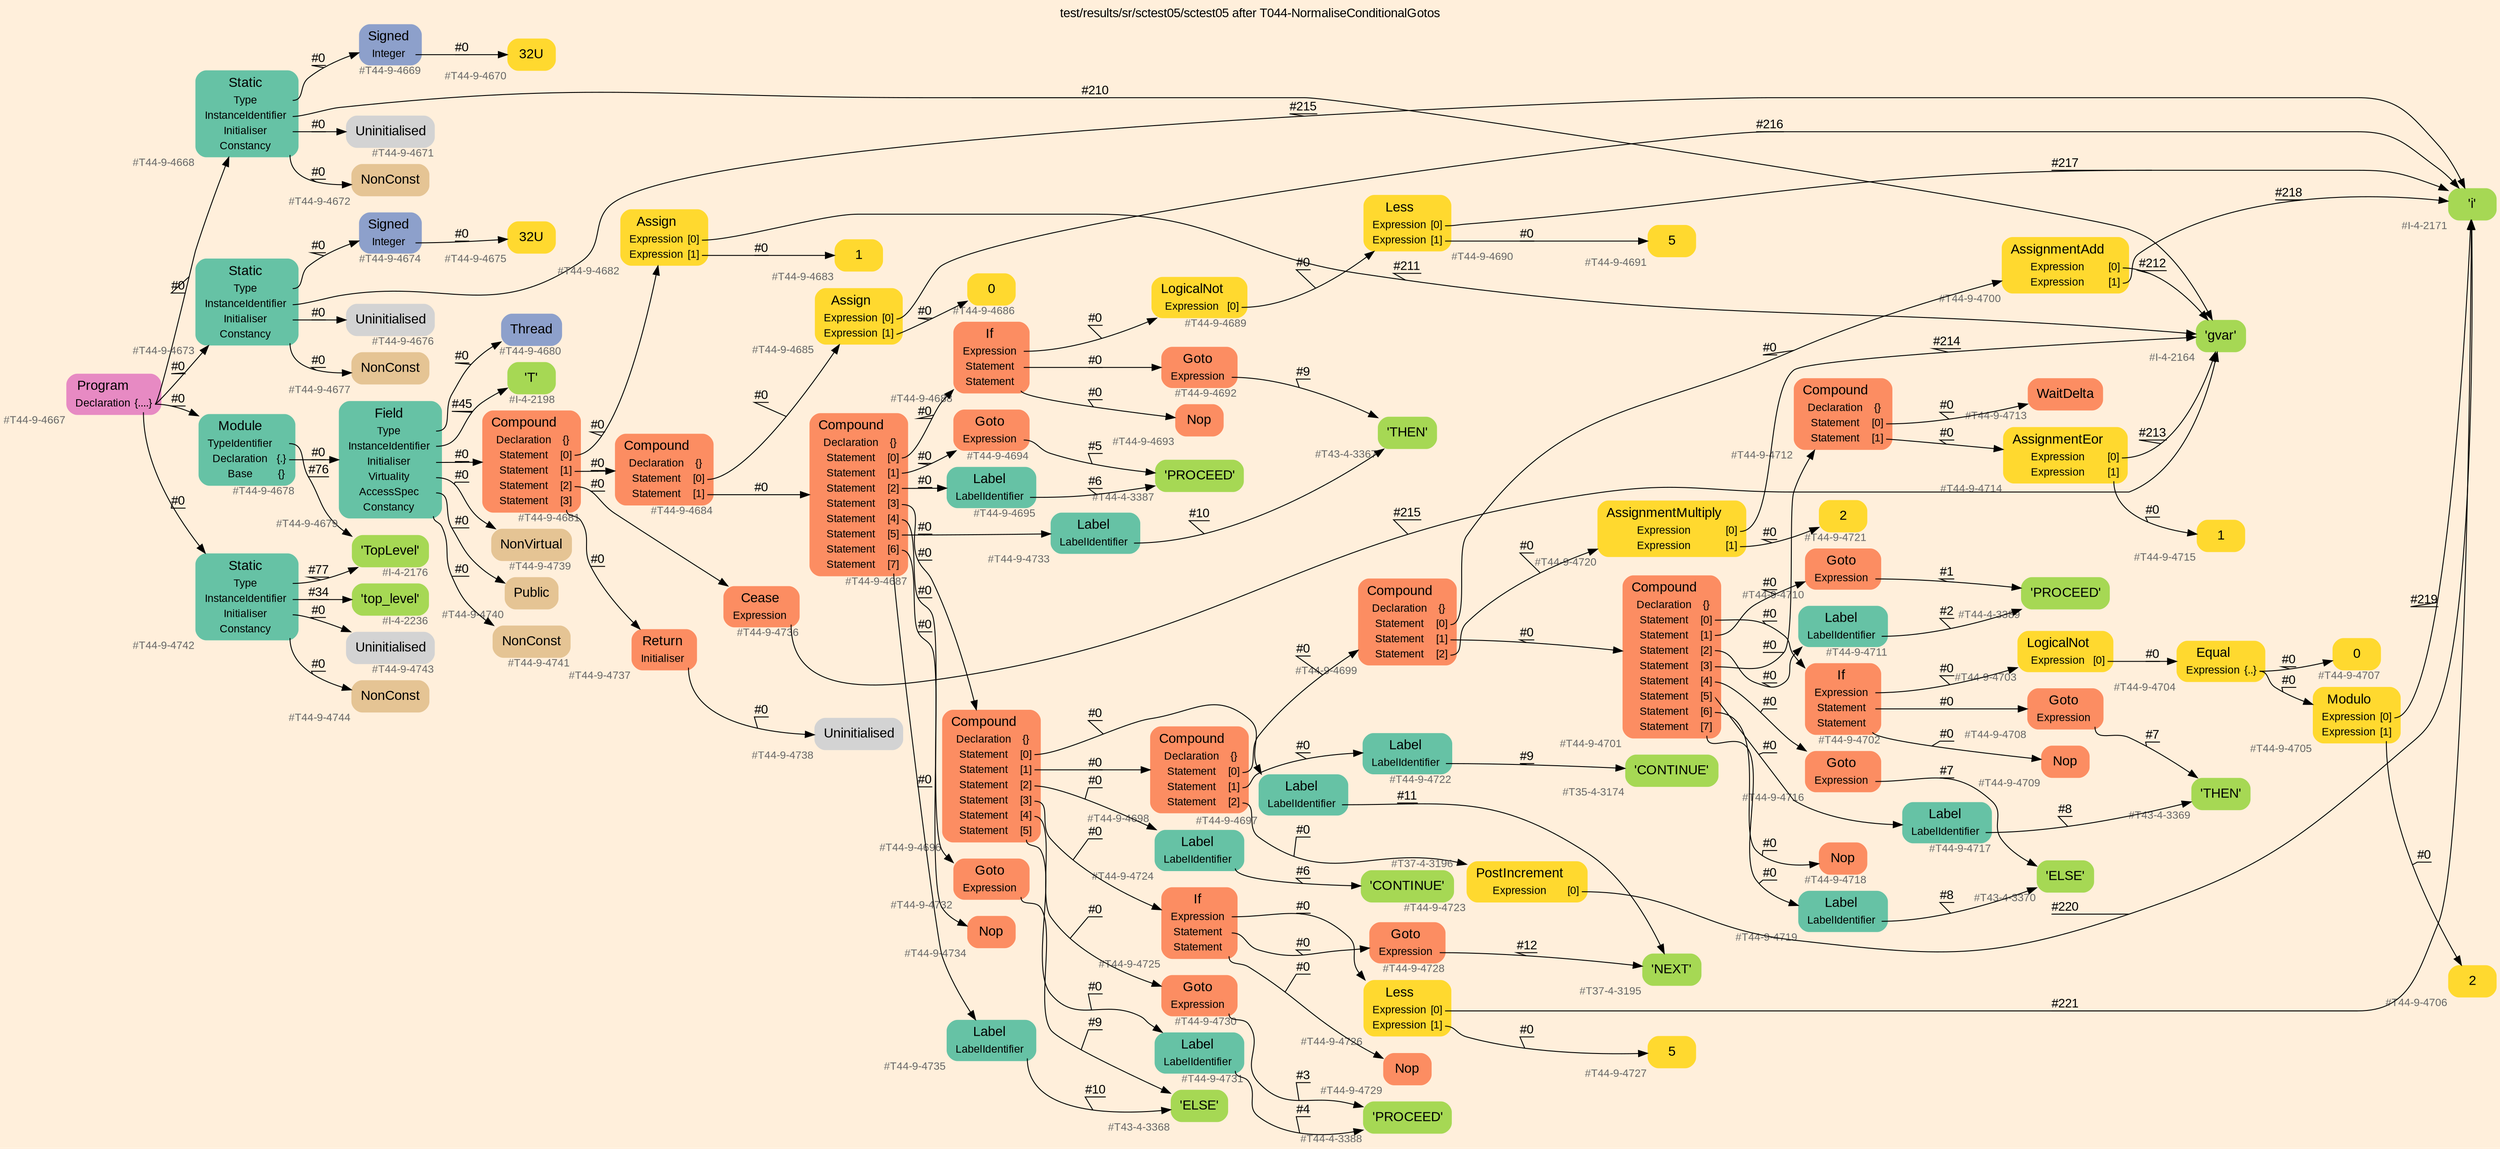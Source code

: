 digraph "test/results/sr/sctest05/sctest05 after T044-NormaliseConditionalGotos" {
label = "test/results/sr/sctest05/sctest05 after T044-NormaliseConditionalGotos"
labelloc = t
graph [
    rankdir = "LR"
    ranksep = 0.3
    bgcolor = antiquewhite1
    color = black
    fontcolor = black
    fontname = "Arial"
];
node [
    fontname = "Arial"
];
edge [
    fontname = "Arial"
];

// -------------------- node figure --------------------
// -------- block #T44-9-4667 ----------
"#T44-9-4667" [
    fillcolor = "/set28/4"
    xlabel = "#T44-9-4667"
    fontsize = "12"
    fontcolor = grey40
    shape = "plaintext"
    label = <<TABLE BORDER="0" CELLBORDER="0" CELLSPACING="0">
     <TR><TD><FONT COLOR="black" POINT-SIZE="15">Program</FONT></TD></TR>
     <TR><TD><FONT COLOR="black" POINT-SIZE="12">Declaration</FONT></TD><TD PORT="port0"><FONT COLOR="black" POINT-SIZE="12">{....}</FONT></TD></TR>
    </TABLE>>
    style = "rounded,filled"
];

// -------- block #T44-9-4668 ----------
"#T44-9-4668" [
    fillcolor = "/set28/1"
    xlabel = "#T44-9-4668"
    fontsize = "12"
    fontcolor = grey40
    shape = "plaintext"
    label = <<TABLE BORDER="0" CELLBORDER="0" CELLSPACING="0">
     <TR><TD><FONT COLOR="black" POINT-SIZE="15">Static</FONT></TD></TR>
     <TR><TD><FONT COLOR="black" POINT-SIZE="12">Type</FONT></TD><TD PORT="port0"></TD></TR>
     <TR><TD><FONT COLOR="black" POINT-SIZE="12">InstanceIdentifier</FONT></TD><TD PORT="port1"></TD></TR>
     <TR><TD><FONT COLOR="black" POINT-SIZE="12">Initialiser</FONT></TD><TD PORT="port2"></TD></TR>
     <TR><TD><FONT COLOR="black" POINT-SIZE="12">Constancy</FONT></TD><TD PORT="port3"></TD></TR>
    </TABLE>>
    style = "rounded,filled"
];

// -------- block #T44-9-4669 ----------
"#T44-9-4669" [
    fillcolor = "/set28/3"
    xlabel = "#T44-9-4669"
    fontsize = "12"
    fontcolor = grey40
    shape = "plaintext"
    label = <<TABLE BORDER="0" CELLBORDER="0" CELLSPACING="0">
     <TR><TD><FONT COLOR="black" POINT-SIZE="15">Signed</FONT></TD></TR>
     <TR><TD><FONT COLOR="black" POINT-SIZE="12">Integer</FONT></TD><TD PORT="port0"></TD></TR>
    </TABLE>>
    style = "rounded,filled"
];

// -------- block #T44-9-4670 ----------
"#T44-9-4670" [
    fillcolor = "/set28/6"
    xlabel = "#T44-9-4670"
    fontsize = "12"
    fontcolor = grey40
    shape = "plaintext"
    label = <<TABLE BORDER="0" CELLBORDER="0" CELLSPACING="0">
     <TR><TD><FONT COLOR="black" POINT-SIZE="15">32U</FONT></TD></TR>
    </TABLE>>
    style = "rounded,filled"
];

// -------- block #I-4-2164 ----------
"#I-4-2164" [
    fillcolor = "/set28/5"
    xlabel = "#I-4-2164"
    fontsize = "12"
    fontcolor = grey40
    shape = "plaintext"
    label = <<TABLE BORDER="0" CELLBORDER="0" CELLSPACING="0">
     <TR><TD><FONT COLOR="black" POINT-SIZE="15">'gvar'</FONT></TD></TR>
    </TABLE>>
    style = "rounded,filled"
];

// -------- block #T44-9-4671 ----------
"#T44-9-4671" [
    xlabel = "#T44-9-4671"
    fontsize = "12"
    fontcolor = grey40
    shape = "plaintext"
    label = <<TABLE BORDER="0" CELLBORDER="0" CELLSPACING="0">
     <TR><TD><FONT COLOR="black" POINT-SIZE="15">Uninitialised</FONT></TD></TR>
    </TABLE>>
    style = "rounded,filled"
];

// -------- block #T44-9-4672 ----------
"#T44-9-4672" [
    fillcolor = "/set28/7"
    xlabel = "#T44-9-4672"
    fontsize = "12"
    fontcolor = grey40
    shape = "plaintext"
    label = <<TABLE BORDER="0" CELLBORDER="0" CELLSPACING="0">
     <TR><TD><FONT COLOR="black" POINT-SIZE="15">NonConst</FONT></TD></TR>
    </TABLE>>
    style = "rounded,filled"
];

// -------- block #T44-9-4673 ----------
"#T44-9-4673" [
    fillcolor = "/set28/1"
    xlabel = "#T44-9-4673"
    fontsize = "12"
    fontcolor = grey40
    shape = "plaintext"
    label = <<TABLE BORDER="0" CELLBORDER="0" CELLSPACING="0">
     <TR><TD><FONT COLOR="black" POINT-SIZE="15">Static</FONT></TD></TR>
     <TR><TD><FONT COLOR="black" POINT-SIZE="12">Type</FONT></TD><TD PORT="port0"></TD></TR>
     <TR><TD><FONT COLOR="black" POINT-SIZE="12">InstanceIdentifier</FONT></TD><TD PORT="port1"></TD></TR>
     <TR><TD><FONT COLOR="black" POINT-SIZE="12">Initialiser</FONT></TD><TD PORT="port2"></TD></TR>
     <TR><TD><FONT COLOR="black" POINT-SIZE="12">Constancy</FONT></TD><TD PORT="port3"></TD></TR>
    </TABLE>>
    style = "rounded,filled"
];

// -------- block #T44-9-4674 ----------
"#T44-9-4674" [
    fillcolor = "/set28/3"
    xlabel = "#T44-9-4674"
    fontsize = "12"
    fontcolor = grey40
    shape = "plaintext"
    label = <<TABLE BORDER="0" CELLBORDER="0" CELLSPACING="0">
     <TR><TD><FONT COLOR="black" POINT-SIZE="15">Signed</FONT></TD></TR>
     <TR><TD><FONT COLOR="black" POINT-SIZE="12">Integer</FONT></TD><TD PORT="port0"></TD></TR>
    </TABLE>>
    style = "rounded,filled"
];

// -------- block #T44-9-4675 ----------
"#T44-9-4675" [
    fillcolor = "/set28/6"
    xlabel = "#T44-9-4675"
    fontsize = "12"
    fontcolor = grey40
    shape = "plaintext"
    label = <<TABLE BORDER="0" CELLBORDER="0" CELLSPACING="0">
     <TR><TD><FONT COLOR="black" POINT-SIZE="15">32U</FONT></TD></TR>
    </TABLE>>
    style = "rounded,filled"
];

// -------- block #I-4-2171 ----------
"#I-4-2171" [
    fillcolor = "/set28/5"
    xlabel = "#I-4-2171"
    fontsize = "12"
    fontcolor = grey40
    shape = "plaintext"
    label = <<TABLE BORDER="0" CELLBORDER="0" CELLSPACING="0">
     <TR><TD><FONT COLOR="black" POINT-SIZE="15">'i'</FONT></TD></TR>
    </TABLE>>
    style = "rounded,filled"
];

// -------- block #T44-9-4676 ----------
"#T44-9-4676" [
    xlabel = "#T44-9-4676"
    fontsize = "12"
    fontcolor = grey40
    shape = "plaintext"
    label = <<TABLE BORDER="0" CELLBORDER="0" CELLSPACING="0">
     <TR><TD><FONT COLOR="black" POINT-SIZE="15">Uninitialised</FONT></TD></TR>
    </TABLE>>
    style = "rounded,filled"
];

// -------- block #T44-9-4677 ----------
"#T44-9-4677" [
    fillcolor = "/set28/7"
    xlabel = "#T44-9-4677"
    fontsize = "12"
    fontcolor = grey40
    shape = "plaintext"
    label = <<TABLE BORDER="0" CELLBORDER="0" CELLSPACING="0">
     <TR><TD><FONT COLOR="black" POINT-SIZE="15">NonConst</FONT></TD></TR>
    </TABLE>>
    style = "rounded,filled"
];

// -------- block #T44-9-4678 ----------
"#T44-9-4678" [
    fillcolor = "/set28/1"
    xlabel = "#T44-9-4678"
    fontsize = "12"
    fontcolor = grey40
    shape = "plaintext"
    label = <<TABLE BORDER="0" CELLBORDER="0" CELLSPACING="0">
     <TR><TD><FONT COLOR="black" POINT-SIZE="15">Module</FONT></TD></TR>
     <TR><TD><FONT COLOR="black" POINT-SIZE="12">TypeIdentifier</FONT></TD><TD PORT="port0"></TD></TR>
     <TR><TD><FONT COLOR="black" POINT-SIZE="12">Declaration</FONT></TD><TD PORT="port1"><FONT COLOR="black" POINT-SIZE="12">{.}</FONT></TD></TR>
     <TR><TD><FONT COLOR="black" POINT-SIZE="12">Base</FONT></TD><TD PORT="port2"><FONT COLOR="black" POINT-SIZE="12">{}</FONT></TD></TR>
    </TABLE>>
    style = "rounded,filled"
];

// -------- block #I-4-2176 ----------
"#I-4-2176" [
    fillcolor = "/set28/5"
    xlabel = "#I-4-2176"
    fontsize = "12"
    fontcolor = grey40
    shape = "plaintext"
    label = <<TABLE BORDER="0" CELLBORDER="0" CELLSPACING="0">
     <TR><TD><FONT COLOR="black" POINT-SIZE="15">'TopLevel'</FONT></TD></TR>
    </TABLE>>
    style = "rounded,filled"
];

// -------- block #T44-9-4679 ----------
"#T44-9-4679" [
    fillcolor = "/set28/1"
    xlabel = "#T44-9-4679"
    fontsize = "12"
    fontcolor = grey40
    shape = "plaintext"
    label = <<TABLE BORDER="0" CELLBORDER="0" CELLSPACING="0">
     <TR><TD><FONT COLOR="black" POINT-SIZE="15">Field</FONT></TD></TR>
     <TR><TD><FONT COLOR="black" POINT-SIZE="12">Type</FONT></TD><TD PORT="port0"></TD></TR>
     <TR><TD><FONT COLOR="black" POINT-SIZE="12">InstanceIdentifier</FONT></TD><TD PORT="port1"></TD></TR>
     <TR><TD><FONT COLOR="black" POINT-SIZE="12">Initialiser</FONT></TD><TD PORT="port2"></TD></TR>
     <TR><TD><FONT COLOR="black" POINT-SIZE="12">Virtuality</FONT></TD><TD PORT="port3"></TD></TR>
     <TR><TD><FONT COLOR="black" POINT-SIZE="12">AccessSpec</FONT></TD><TD PORT="port4"></TD></TR>
     <TR><TD><FONT COLOR="black" POINT-SIZE="12">Constancy</FONT></TD><TD PORT="port5"></TD></TR>
    </TABLE>>
    style = "rounded,filled"
];

// -------- block #T44-9-4680 ----------
"#T44-9-4680" [
    fillcolor = "/set28/3"
    xlabel = "#T44-9-4680"
    fontsize = "12"
    fontcolor = grey40
    shape = "plaintext"
    label = <<TABLE BORDER="0" CELLBORDER="0" CELLSPACING="0">
     <TR><TD><FONT COLOR="black" POINT-SIZE="15">Thread</FONT></TD></TR>
    </TABLE>>
    style = "rounded,filled"
];

// -------- block #I-4-2198 ----------
"#I-4-2198" [
    fillcolor = "/set28/5"
    xlabel = "#I-4-2198"
    fontsize = "12"
    fontcolor = grey40
    shape = "plaintext"
    label = <<TABLE BORDER="0" CELLBORDER="0" CELLSPACING="0">
     <TR><TD><FONT COLOR="black" POINT-SIZE="15">'T'</FONT></TD></TR>
    </TABLE>>
    style = "rounded,filled"
];

// -------- block #T44-9-4681 ----------
"#T44-9-4681" [
    fillcolor = "/set28/2"
    xlabel = "#T44-9-4681"
    fontsize = "12"
    fontcolor = grey40
    shape = "plaintext"
    label = <<TABLE BORDER="0" CELLBORDER="0" CELLSPACING="0">
     <TR><TD><FONT COLOR="black" POINT-SIZE="15">Compound</FONT></TD></TR>
     <TR><TD><FONT COLOR="black" POINT-SIZE="12">Declaration</FONT></TD><TD PORT="port0"><FONT COLOR="black" POINT-SIZE="12">{}</FONT></TD></TR>
     <TR><TD><FONT COLOR="black" POINT-SIZE="12">Statement</FONT></TD><TD PORT="port1"><FONT COLOR="black" POINT-SIZE="12">[0]</FONT></TD></TR>
     <TR><TD><FONT COLOR="black" POINT-SIZE="12">Statement</FONT></TD><TD PORT="port2"><FONT COLOR="black" POINT-SIZE="12">[1]</FONT></TD></TR>
     <TR><TD><FONT COLOR="black" POINT-SIZE="12">Statement</FONT></TD><TD PORT="port3"><FONT COLOR="black" POINT-SIZE="12">[2]</FONT></TD></TR>
     <TR><TD><FONT COLOR="black" POINT-SIZE="12">Statement</FONT></TD><TD PORT="port4"><FONT COLOR="black" POINT-SIZE="12">[3]</FONT></TD></TR>
    </TABLE>>
    style = "rounded,filled"
];

// -------- block #T44-9-4682 ----------
"#T44-9-4682" [
    fillcolor = "/set28/6"
    xlabel = "#T44-9-4682"
    fontsize = "12"
    fontcolor = grey40
    shape = "plaintext"
    label = <<TABLE BORDER="0" CELLBORDER="0" CELLSPACING="0">
     <TR><TD><FONT COLOR="black" POINT-SIZE="15">Assign</FONT></TD></TR>
     <TR><TD><FONT COLOR="black" POINT-SIZE="12">Expression</FONT></TD><TD PORT="port0"><FONT COLOR="black" POINT-SIZE="12">[0]</FONT></TD></TR>
     <TR><TD><FONT COLOR="black" POINT-SIZE="12">Expression</FONT></TD><TD PORT="port1"><FONT COLOR="black" POINT-SIZE="12">[1]</FONT></TD></TR>
    </TABLE>>
    style = "rounded,filled"
];

// -------- block #T44-9-4683 ----------
"#T44-9-4683" [
    fillcolor = "/set28/6"
    xlabel = "#T44-9-4683"
    fontsize = "12"
    fontcolor = grey40
    shape = "plaintext"
    label = <<TABLE BORDER="0" CELLBORDER="0" CELLSPACING="0">
     <TR><TD><FONT COLOR="black" POINT-SIZE="15">1</FONT></TD></TR>
    </TABLE>>
    style = "rounded,filled"
];

// -------- block #T44-9-4684 ----------
"#T44-9-4684" [
    fillcolor = "/set28/2"
    xlabel = "#T44-9-4684"
    fontsize = "12"
    fontcolor = grey40
    shape = "plaintext"
    label = <<TABLE BORDER="0" CELLBORDER="0" CELLSPACING="0">
     <TR><TD><FONT COLOR="black" POINT-SIZE="15">Compound</FONT></TD></TR>
     <TR><TD><FONT COLOR="black" POINT-SIZE="12">Declaration</FONT></TD><TD PORT="port0"><FONT COLOR="black" POINT-SIZE="12">{}</FONT></TD></TR>
     <TR><TD><FONT COLOR="black" POINT-SIZE="12">Statement</FONT></TD><TD PORT="port1"><FONT COLOR="black" POINT-SIZE="12">[0]</FONT></TD></TR>
     <TR><TD><FONT COLOR="black" POINT-SIZE="12">Statement</FONT></TD><TD PORT="port2"><FONT COLOR="black" POINT-SIZE="12">[1]</FONT></TD></TR>
    </TABLE>>
    style = "rounded,filled"
];

// -------- block #T44-9-4685 ----------
"#T44-9-4685" [
    fillcolor = "/set28/6"
    xlabel = "#T44-9-4685"
    fontsize = "12"
    fontcolor = grey40
    shape = "plaintext"
    label = <<TABLE BORDER="0" CELLBORDER="0" CELLSPACING="0">
     <TR><TD><FONT COLOR="black" POINT-SIZE="15">Assign</FONT></TD></TR>
     <TR><TD><FONT COLOR="black" POINT-SIZE="12">Expression</FONT></TD><TD PORT="port0"><FONT COLOR="black" POINT-SIZE="12">[0]</FONT></TD></TR>
     <TR><TD><FONT COLOR="black" POINT-SIZE="12">Expression</FONT></TD><TD PORT="port1"><FONT COLOR="black" POINT-SIZE="12">[1]</FONT></TD></TR>
    </TABLE>>
    style = "rounded,filled"
];

// -------- block #T44-9-4686 ----------
"#T44-9-4686" [
    fillcolor = "/set28/6"
    xlabel = "#T44-9-4686"
    fontsize = "12"
    fontcolor = grey40
    shape = "plaintext"
    label = <<TABLE BORDER="0" CELLBORDER="0" CELLSPACING="0">
     <TR><TD><FONT COLOR="black" POINT-SIZE="15">0</FONT></TD></TR>
    </TABLE>>
    style = "rounded,filled"
];

// -------- block #T44-9-4687 ----------
"#T44-9-4687" [
    fillcolor = "/set28/2"
    xlabel = "#T44-9-4687"
    fontsize = "12"
    fontcolor = grey40
    shape = "plaintext"
    label = <<TABLE BORDER="0" CELLBORDER="0" CELLSPACING="0">
     <TR><TD><FONT COLOR="black" POINT-SIZE="15">Compound</FONT></TD></TR>
     <TR><TD><FONT COLOR="black" POINT-SIZE="12">Declaration</FONT></TD><TD PORT="port0"><FONT COLOR="black" POINT-SIZE="12">{}</FONT></TD></TR>
     <TR><TD><FONT COLOR="black" POINT-SIZE="12">Statement</FONT></TD><TD PORT="port1"><FONT COLOR="black" POINT-SIZE="12">[0]</FONT></TD></TR>
     <TR><TD><FONT COLOR="black" POINT-SIZE="12">Statement</FONT></TD><TD PORT="port2"><FONT COLOR="black" POINT-SIZE="12">[1]</FONT></TD></TR>
     <TR><TD><FONT COLOR="black" POINT-SIZE="12">Statement</FONT></TD><TD PORT="port3"><FONT COLOR="black" POINT-SIZE="12">[2]</FONT></TD></TR>
     <TR><TD><FONT COLOR="black" POINT-SIZE="12">Statement</FONT></TD><TD PORT="port4"><FONT COLOR="black" POINT-SIZE="12">[3]</FONT></TD></TR>
     <TR><TD><FONT COLOR="black" POINT-SIZE="12">Statement</FONT></TD><TD PORT="port5"><FONT COLOR="black" POINT-SIZE="12">[4]</FONT></TD></TR>
     <TR><TD><FONT COLOR="black" POINT-SIZE="12">Statement</FONT></TD><TD PORT="port6"><FONT COLOR="black" POINT-SIZE="12">[5]</FONT></TD></TR>
     <TR><TD><FONT COLOR="black" POINT-SIZE="12">Statement</FONT></TD><TD PORT="port7"><FONT COLOR="black" POINT-SIZE="12">[6]</FONT></TD></TR>
     <TR><TD><FONT COLOR="black" POINT-SIZE="12">Statement</FONT></TD><TD PORT="port8"><FONT COLOR="black" POINT-SIZE="12">[7]</FONT></TD></TR>
    </TABLE>>
    style = "rounded,filled"
];

// -------- block #T44-9-4688 ----------
"#T44-9-4688" [
    fillcolor = "/set28/2"
    xlabel = "#T44-9-4688"
    fontsize = "12"
    fontcolor = grey40
    shape = "plaintext"
    label = <<TABLE BORDER="0" CELLBORDER="0" CELLSPACING="0">
     <TR><TD><FONT COLOR="black" POINT-SIZE="15">If</FONT></TD></TR>
     <TR><TD><FONT COLOR="black" POINT-SIZE="12">Expression</FONT></TD><TD PORT="port0"></TD></TR>
     <TR><TD><FONT COLOR="black" POINT-SIZE="12">Statement</FONT></TD><TD PORT="port1"></TD></TR>
     <TR><TD><FONT COLOR="black" POINT-SIZE="12">Statement</FONT></TD><TD PORT="port2"></TD></TR>
    </TABLE>>
    style = "rounded,filled"
];

// -------- block #T44-9-4689 ----------
"#T44-9-4689" [
    fillcolor = "/set28/6"
    xlabel = "#T44-9-4689"
    fontsize = "12"
    fontcolor = grey40
    shape = "plaintext"
    label = <<TABLE BORDER="0" CELLBORDER="0" CELLSPACING="0">
     <TR><TD><FONT COLOR="black" POINT-SIZE="15">LogicalNot</FONT></TD></TR>
     <TR><TD><FONT COLOR="black" POINT-SIZE="12">Expression</FONT></TD><TD PORT="port0"><FONT COLOR="black" POINT-SIZE="12">[0]</FONT></TD></TR>
    </TABLE>>
    style = "rounded,filled"
];

// -------- block #T44-9-4690 ----------
"#T44-9-4690" [
    fillcolor = "/set28/6"
    xlabel = "#T44-9-4690"
    fontsize = "12"
    fontcolor = grey40
    shape = "plaintext"
    label = <<TABLE BORDER="0" CELLBORDER="0" CELLSPACING="0">
     <TR><TD><FONT COLOR="black" POINT-SIZE="15">Less</FONT></TD></TR>
     <TR><TD><FONT COLOR="black" POINT-SIZE="12">Expression</FONT></TD><TD PORT="port0"><FONT COLOR="black" POINT-SIZE="12">[0]</FONT></TD></TR>
     <TR><TD><FONT COLOR="black" POINT-SIZE="12">Expression</FONT></TD><TD PORT="port1"><FONT COLOR="black" POINT-SIZE="12">[1]</FONT></TD></TR>
    </TABLE>>
    style = "rounded,filled"
];

// -------- block #T44-9-4691 ----------
"#T44-9-4691" [
    fillcolor = "/set28/6"
    xlabel = "#T44-9-4691"
    fontsize = "12"
    fontcolor = grey40
    shape = "plaintext"
    label = <<TABLE BORDER="0" CELLBORDER="0" CELLSPACING="0">
     <TR><TD><FONT COLOR="black" POINT-SIZE="15">5</FONT></TD></TR>
    </TABLE>>
    style = "rounded,filled"
];

// -------- block #T44-9-4692 ----------
"#T44-9-4692" [
    fillcolor = "/set28/2"
    xlabel = "#T44-9-4692"
    fontsize = "12"
    fontcolor = grey40
    shape = "plaintext"
    label = <<TABLE BORDER="0" CELLBORDER="0" CELLSPACING="0">
     <TR><TD><FONT COLOR="black" POINT-SIZE="15">Goto</FONT></TD></TR>
     <TR><TD><FONT COLOR="black" POINT-SIZE="12">Expression</FONT></TD><TD PORT="port0"></TD></TR>
    </TABLE>>
    style = "rounded,filled"
];

// -------- block #T43-4-3367 ----------
"#T43-4-3367" [
    fillcolor = "/set28/5"
    xlabel = "#T43-4-3367"
    fontsize = "12"
    fontcolor = grey40
    shape = "plaintext"
    label = <<TABLE BORDER="0" CELLBORDER="0" CELLSPACING="0">
     <TR><TD><FONT COLOR="black" POINT-SIZE="15">'THEN'</FONT></TD></TR>
    </TABLE>>
    style = "rounded,filled"
];

// -------- block #T44-9-4693 ----------
"#T44-9-4693" [
    fillcolor = "/set28/2"
    xlabel = "#T44-9-4693"
    fontsize = "12"
    fontcolor = grey40
    shape = "plaintext"
    label = <<TABLE BORDER="0" CELLBORDER="0" CELLSPACING="0">
     <TR><TD><FONT COLOR="black" POINT-SIZE="15">Nop</FONT></TD></TR>
    </TABLE>>
    style = "rounded,filled"
];

// -------- block #T44-9-4694 ----------
"#T44-9-4694" [
    fillcolor = "/set28/2"
    xlabel = "#T44-9-4694"
    fontsize = "12"
    fontcolor = grey40
    shape = "plaintext"
    label = <<TABLE BORDER="0" CELLBORDER="0" CELLSPACING="0">
     <TR><TD><FONT COLOR="black" POINT-SIZE="15">Goto</FONT></TD></TR>
     <TR><TD><FONT COLOR="black" POINT-SIZE="12">Expression</FONT></TD><TD PORT="port0"></TD></TR>
    </TABLE>>
    style = "rounded,filled"
];

// -------- block #T44-4-3387 ----------
"#T44-4-3387" [
    fillcolor = "/set28/5"
    xlabel = "#T44-4-3387"
    fontsize = "12"
    fontcolor = grey40
    shape = "plaintext"
    label = <<TABLE BORDER="0" CELLBORDER="0" CELLSPACING="0">
     <TR><TD><FONT COLOR="black" POINT-SIZE="15">'PROCEED'</FONT></TD></TR>
    </TABLE>>
    style = "rounded,filled"
];

// -------- block #T44-9-4695 ----------
"#T44-9-4695" [
    fillcolor = "/set28/1"
    xlabel = "#T44-9-4695"
    fontsize = "12"
    fontcolor = grey40
    shape = "plaintext"
    label = <<TABLE BORDER="0" CELLBORDER="0" CELLSPACING="0">
     <TR><TD><FONT COLOR="black" POINT-SIZE="15">Label</FONT></TD></TR>
     <TR><TD><FONT COLOR="black" POINT-SIZE="12">LabelIdentifier</FONT></TD><TD PORT="port0"></TD></TR>
    </TABLE>>
    style = "rounded,filled"
];

// -------- block #T44-9-4696 ----------
"#T44-9-4696" [
    fillcolor = "/set28/2"
    xlabel = "#T44-9-4696"
    fontsize = "12"
    fontcolor = grey40
    shape = "plaintext"
    label = <<TABLE BORDER="0" CELLBORDER="0" CELLSPACING="0">
     <TR><TD><FONT COLOR="black" POINT-SIZE="15">Compound</FONT></TD></TR>
     <TR><TD><FONT COLOR="black" POINT-SIZE="12">Declaration</FONT></TD><TD PORT="port0"><FONT COLOR="black" POINT-SIZE="12">{}</FONT></TD></TR>
     <TR><TD><FONT COLOR="black" POINT-SIZE="12">Statement</FONT></TD><TD PORT="port1"><FONT COLOR="black" POINT-SIZE="12">[0]</FONT></TD></TR>
     <TR><TD><FONT COLOR="black" POINT-SIZE="12">Statement</FONT></TD><TD PORT="port2"><FONT COLOR="black" POINT-SIZE="12">[1]</FONT></TD></TR>
     <TR><TD><FONT COLOR="black" POINT-SIZE="12">Statement</FONT></TD><TD PORT="port3"><FONT COLOR="black" POINT-SIZE="12">[2]</FONT></TD></TR>
     <TR><TD><FONT COLOR="black" POINT-SIZE="12">Statement</FONT></TD><TD PORT="port4"><FONT COLOR="black" POINT-SIZE="12">[3]</FONT></TD></TR>
     <TR><TD><FONT COLOR="black" POINT-SIZE="12">Statement</FONT></TD><TD PORT="port5"><FONT COLOR="black" POINT-SIZE="12">[4]</FONT></TD></TR>
     <TR><TD><FONT COLOR="black" POINT-SIZE="12">Statement</FONT></TD><TD PORT="port6"><FONT COLOR="black" POINT-SIZE="12">[5]</FONT></TD></TR>
    </TABLE>>
    style = "rounded,filled"
];

// -------- block #T44-9-4697 ----------
"#T44-9-4697" [
    fillcolor = "/set28/1"
    xlabel = "#T44-9-4697"
    fontsize = "12"
    fontcolor = grey40
    shape = "plaintext"
    label = <<TABLE BORDER="0" CELLBORDER="0" CELLSPACING="0">
     <TR><TD><FONT COLOR="black" POINT-SIZE="15">Label</FONT></TD></TR>
     <TR><TD><FONT COLOR="black" POINT-SIZE="12">LabelIdentifier</FONT></TD><TD PORT="port0"></TD></TR>
    </TABLE>>
    style = "rounded,filled"
];

// -------- block #T37-4-3195 ----------
"#T37-4-3195" [
    fillcolor = "/set28/5"
    xlabel = "#T37-4-3195"
    fontsize = "12"
    fontcolor = grey40
    shape = "plaintext"
    label = <<TABLE BORDER="0" CELLBORDER="0" CELLSPACING="0">
     <TR><TD><FONT COLOR="black" POINT-SIZE="15">'NEXT'</FONT></TD></TR>
    </TABLE>>
    style = "rounded,filled"
];

// -------- block #T44-9-4698 ----------
"#T44-9-4698" [
    fillcolor = "/set28/2"
    xlabel = "#T44-9-4698"
    fontsize = "12"
    fontcolor = grey40
    shape = "plaintext"
    label = <<TABLE BORDER="0" CELLBORDER="0" CELLSPACING="0">
     <TR><TD><FONT COLOR="black" POINT-SIZE="15">Compound</FONT></TD></TR>
     <TR><TD><FONT COLOR="black" POINT-SIZE="12">Declaration</FONT></TD><TD PORT="port0"><FONT COLOR="black" POINT-SIZE="12">{}</FONT></TD></TR>
     <TR><TD><FONT COLOR="black" POINT-SIZE="12">Statement</FONT></TD><TD PORT="port1"><FONT COLOR="black" POINT-SIZE="12">[0]</FONT></TD></TR>
     <TR><TD><FONT COLOR="black" POINT-SIZE="12">Statement</FONT></TD><TD PORT="port2"><FONT COLOR="black" POINT-SIZE="12">[1]</FONT></TD></TR>
     <TR><TD><FONT COLOR="black" POINT-SIZE="12">Statement</FONT></TD><TD PORT="port3"><FONT COLOR="black" POINT-SIZE="12">[2]</FONT></TD></TR>
    </TABLE>>
    style = "rounded,filled"
];

// -------- block #T44-9-4699 ----------
"#T44-9-4699" [
    fillcolor = "/set28/2"
    xlabel = "#T44-9-4699"
    fontsize = "12"
    fontcolor = grey40
    shape = "plaintext"
    label = <<TABLE BORDER="0" CELLBORDER="0" CELLSPACING="0">
     <TR><TD><FONT COLOR="black" POINT-SIZE="15">Compound</FONT></TD></TR>
     <TR><TD><FONT COLOR="black" POINT-SIZE="12">Declaration</FONT></TD><TD PORT="port0"><FONT COLOR="black" POINT-SIZE="12">{}</FONT></TD></TR>
     <TR><TD><FONT COLOR="black" POINT-SIZE="12">Statement</FONT></TD><TD PORT="port1"><FONT COLOR="black" POINT-SIZE="12">[0]</FONT></TD></TR>
     <TR><TD><FONT COLOR="black" POINT-SIZE="12">Statement</FONT></TD><TD PORT="port2"><FONT COLOR="black" POINT-SIZE="12">[1]</FONT></TD></TR>
     <TR><TD><FONT COLOR="black" POINT-SIZE="12">Statement</FONT></TD><TD PORT="port3"><FONT COLOR="black" POINT-SIZE="12">[2]</FONT></TD></TR>
    </TABLE>>
    style = "rounded,filled"
];

// -------- block #T44-9-4700 ----------
"#T44-9-4700" [
    fillcolor = "/set28/6"
    xlabel = "#T44-9-4700"
    fontsize = "12"
    fontcolor = grey40
    shape = "plaintext"
    label = <<TABLE BORDER="0" CELLBORDER="0" CELLSPACING="0">
     <TR><TD><FONT COLOR="black" POINT-SIZE="15">AssignmentAdd</FONT></TD></TR>
     <TR><TD><FONT COLOR="black" POINT-SIZE="12">Expression</FONT></TD><TD PORT="port0"><FONT COLOR="black" POINT-SIZE="12">[0]</FONT></TD></TR>
     <TR><TD><FONT COLOR="black" POINT-SIZE="12">Expression</FONT></TD><TD PORT="port1"><FONT COLOR="black" POINT-SIZE="12">[1]</FONT></TD></TR>
    </TABLE>>
    style = "rounded,filled"
];

// -------- block #T44-9-4701 ----------
"#T44-9-4701" [
    fillcolor = "/set28/2"
    xlabel = "#T44-9-4701"
    fontsize = "12"
    fontcolor = grey40
    shape = "plaintext"
    label = <<TABLE BORDER="0" CELLBORDER="0" CELLSPACING="0">
     <TR><TD><FONT COLOR="black" POINT-SIZE="15">Compound</FONT></TD></TR>
     <TR><TD><FONT COLOR="black" POINT-SIZE="12">Declaration</FONT></TD><TD PORT="port0"><FONT COLOR="black" POINT-SIZE="12">{}</FONT></TD></TR>
     <TR><TD><FONT COLOR="black" POINT-SIZE="12">Statement</FONT></TD><TD PORT="port1"><FONT COLOR="black" POINT-SIZE="12">[0]</FONT></TD></TR>
     <TR><TD><FONT COLOR="black" POINT-SIZE="12">Statement</FONT></TD><TD PORT="port2"><FONT COLOR="black" POINT-SIZE="12">[1]</FONT></TD></TR>
     <TR><TD><FONT COLOR="black" POINT-SIZE="12">Statement</FONT></TD><TD PORT="port3"><FONT COLOR="black" POINT-SIZE="12">[2]</FONT></TD></TR>
     <TR><TD><FONT COLOR="black" POINT-SIZE="12">Statement</FONT></TD><TD PORT="port4"><FONT COLOR="black" POINT-SIZE="12">[3]</FONT></TD></TR>
     <TR><TD><FONT COLOR="black" POINT-SIZE="12">Statement</FONT></TD><TD PORT="port5"><FONT COLOR="black" POINT-SIZE="12">[4]</FONT></TD></TR>
     <TR><TD><FONT COLOR="black" POINT-SIZE="12">Statement</FONT></TD><TD PORT="port6"><FONT COLOR="black" POINT-SIZE="12">[5]</FONT></TD></TR>
     <TR><TD><FONT COLOR="black" POINT-SIZE="12">Statement</FONT></TD><TD PORT="port7"><FONT COLOR="black" POINT-SIZE="12">[6]</FONT></TD></TR>
     <TR><TD><FONT COLOR="black" POINT-SIZE="12">Statement</FONT></TD><TD PORT="port8"><FONT COLOR="black" POINT-SIZE="12">[7]</FONT></TD></TR>
    </TABLE>>
    style = "rounded,filled"
];

// -------- block #T44-9-4702 ----------
"#T44-9-4702" [
    fillcolor = "/set28/2"
    xlabel = "#T44-9-4702"
    fontsize = "12"
    fontcolor = grey40
    shape = "plaintext"
    label = <<TABLE BORDER="0" CELLBORDER="0" CELLSPACING="0">
     <TR><TD><FONT COLOR="black" POINT-SIZE="15">If</FONT></TD></TR>
     <TR><TD><FONT COLOR="black" POINT-SIZE="12">Expression</FONT></TD><TD PORT="port0"></TD></TR>
     <TR><TD><FONT COLOR="black" POINT-SIZE="12">Statement</FONT></TD><TD PORT="port1"></TD></TR>
     <TR><TD><FONT COLOR="black" POINT-SIZE="12">Statement</FONT></TD><TD PORT="port2"></TD></TR>
    </TABLE>>
    style = "rounded,filled"
];

// -------- block #T44-9-4703 ----------
"#T44-9-4703" [
    fillcolor = "/set28/6"
    xlabel = "#T44-9-4703"
    fontsize = "12"
    fontcolor = grey40
    shape = "plaintext"
    label = <<TABLE BORDER="0" CELLBORDER="0" CELLSPACING="0">
     <TR><TD><FONT COLOR="black" POINT-SIZE="15">LogicalNot</FONT></TD></TR>
     <TR><TD><FONT COLOR="black" POINT-SIZE="12">Expression</FONT></TD><TD PORT="port0"><FONT COLOR="black" POINT-SIZE="12">[0]</FONT></TD></TR>
    </TABLE>>
    style = "rounded,filled"
];

// -------- block #T44-9-4704 ----------
"#T44-9-4704" [
    fillcolor = "/set28/6"
    xlabel = "#T44-9-4704"
    fontsize = "12"
    fontcolor = grey40
    shape = "plaintext"
    label = <<TABLE BORDER="0" CELLBORDER="0" CELLSPACING="0">
     <TR><TD><FONT COLOR="black" POINT-SIZE="15">Equal</FONT></TD></TR>
     <TR><TD><FONT COLOR="black" POINT-SIZE="12">Expression</FONT></TD><TD PORT="port0"><FONT COLOR="black" POINT-SIZE="12">{..}</FONT></TD></TR>
    </TABLE>>
    style = "rounded,filled"
];

// -------- block #T44-9-4705 ----------
"#T44-9-4705" [
    fillcolor = "/set28/6"
    xlabel = "#T44-9-4705"
    fontsize = "12"
    fontcolor = grey40
    shape = "plaintext"
    label = <<TABLE BORDER="0" CELLBORDER="0" CELLSPACING="0">
     <TR><TD><FONT COLOR="black" POINT-SIZE="15">Modulo</FONT></TD></TR>
     <TR><TD><FONT COLOR="black" POINT-SIZE="12">Expression</FONT></TD><TD PORT="port0"><FONT COLOR="black" POINT-SIZE="12">[0]</FONT></TD></TR>
     <TR><TD><FONT COLOR="black" POINT-SIZE="12">Expression</FONT></TD><TD PORT="port1"><FONT COLOR="black" POINT-SIZE="12">[1]</FONT></TD></TR>
    </TABLE>>
    style = "rounded,filled"
];

// -------- block #T44-9-4706 ----------
"#T44-9-4706" [
    fillcolor = "/set28/6"
    xlabel = "#T44-9-4706"
    fontsize = "12"
    fontcolor = grey40
    shape = "plaintext"
    label = <<TABLE BORDER="0" CELLBORDER="0" CELLSPACING="0">
     <TR><TD><FONT COLOR="black" POINT-SIZE="15">2</FONT></TD></TR>
    </TABLE>>
    style = "rounded,filled"
];

// -------- block #T44-9-4707 ----------
"#T44-9-4707" [
    fillcolor = "/set28/6"
    xlabel = "#T44-9-4707"
    fontsize = "12"
    fontcolor = grey40
    shape = "plaintext"
    label = <<TABLE BORDER="0" CELLBORDER="0" CELLSPACING="0">
     <TR><TD><FONT COLOR="black" POINT-SIZE="15">0</FONT></TD></TR>
    </TABLE>>
    style = "rounded,filled"
];

// -------- block #T44-9-4708 ----------
"#T44-9-4708" [
    fillcolor = "/set28/2"
    xlabel = "#T44-9-4708"
    fontsize = "12"
    fontcolor = grey40
    shape = "plaintext"
    label = <<TABLE BORDER="0" CELLBORDER="0" CELLSPACING="0">
     <TR><TD><FONT COLOR="black" POINT-SIZE="15">Goto</FONT></TD></TR>
     <TR><TD><FONT COLOR="black" POINT-SIZE="12">Expression</FONT></TD><TD PORT="port0"></TD></TR>
    </TABLE>>
    style = "rounded,filled"
];

// -------- block #T43-4-3369 ----------
"#T43-4-3369" [
    fillcolor = "/set28/5"
    xlabel = "#T43-4-3369"
    fontsize = "12"
    fontcolor = grey40
    shape = "plaintext"
    label = <<TABLE BORDER="0" CELLBORDER="0" CELLSPACING="0">
     <TR><TD><FONT COLOR="black" POINT-SIZE="15">'THEN'</FONT></TD></TR>
    </TABLE>>
    style = "rounded,filled"
];

// -------- block #T44-9-4709 ----------
"#T44-9-4709" [
    fillcolor = "/set28/2"
    xlabel = "#T44-9-4709"
    fontsize = "12"
    fontcolor = grey40
    shape = "plaintext"
    label = <<TABLE BORDER="0" CELLBORDER="0" CELLSPACING="0">
     <TR><TD><FONT COLOR="black" POINT-SIZE="15">Nop</FONT></TD></TR>
    </TABLE>>
    style = "rounded,filled"
];

// -------- block #T44-9-4710 ----------
"#T44-9-4710" [
    fillcolor = "/set28/2"
    xlabel = "#T44-9-4710"
    fontsize = "12"
    fontcolor = grey40
    shape = "plaintext"
    label = <<TABLE BORDER="0" CELLBORDER="0" CELLSPACING="0">
     <TR><TD><FONT COLOR="black" POINT-SIZE="15">Goto</FONT></TD></TR>
     <TR><TD><FONT COLOR="black" POINT-SIZE="12">Expression</FONT></TD><TD PORT="port0"></TD></TR>
    </TABLE>>
    style = "rounded,filled"
];

// -------- block #T44-4-3389 ----------
"#T44-4-3389" [
    fillcolor = "/set28/5"
    xlabel = "#T44-4-3389"
    fontsize = "12"
    fontcolor = grey40
    shape = "plaintext"
    label = <<TABLE BORDER="0" CELLBORDER="0" CELLSPACING="0">
     <TR><TD><FONT COLOR="black" POINT-SIZE="15">'PROCEED'</FONT></TD></TR>
    </TABLE>>
    style = "rounded,filled"
];

// -------- block #T44-9-4711 ----------
"#T44-9-4711" [
    fillcolor = "/set28/1"
    xlabel = "#T44-9-4711"
    fontsize = "12"
    fontcolor = grey40
    shape = "plaintext"
    label = <<TABLE BORDER="0" CELLBORDER="0" CELLSPACING="0">
     <TR><TD><FONT COLOR="black" POINT-SIZE="15">Label</FONT></TD></TR>
     <TR><TD><FONT COLOR="black" POINT-SIZE="12">LabelIdentifier</FONT></TD><TD PORT="port0"></TD></TR>
    </TABLE>>
    style = "rounded,filled"
];

// -------- block #T44-9-4712 ----------
"#T44-9-4712" [
    fillcolor = "/set28/2"
    xlabel = "#T44-9-4712"
    fontsize = "12"
    fontcolor = grey40
    shape = "plaintext"
    label = <<TABLE BORDER="0" CELLBORDER="0" CELLSPACING="0">
     <TR><TD><FONT COLOR="black" POINT-SIZE="15">Compound</FONT></TD></TR>
     <TR><TD><FONT COLOR="black" POINT-SIZE="12">Declaration</FONT></TD><TD PORT="port0"><FONT COLOR="black" POINT-SIZE="12">{}</FONT></TD></TR>
     <TR><TD><FONT COLOR="black" POINT-SIZE="12">Statement</FONT></TD><TD PORT="port1"><FONT COLOR="black" POINT-SIZE="12">[0]</FONT></TD></TR>
     <TR><TD><FONT COLOR="black" POINT-SIZE="12">Statement</FONT></TD><TD PORT="port2"><FONT COLOR="black" POINT-SIZE="12">[1]</FONT></TD></TR>
    </TABLE>>
    style = "rounded,filled"
];

// -------- block #T44-9-4713 ----------
"#T44-9-4713" [
    fillcolor = "/set28/2"
    xlabel = "#T44-9-4713"
    fontsize = "12"
    fontcolor = grey40
    shape = "plaintext"
    label = <<TABLE BORDER="0" CELLBORDER="0" CELLSPACING="0">
     <TR><TD><FONT COLOR="black" POINT-SIZE="15">WaitDelta</FONT></TD></TR>
    </TABLE>>
    style = "rounded,filled"
];

// -------- block #T44-9-4714 ----------
"#T44-9-4714" [
    fillcolor = "/set28/6"
    xlabel = "#T44-9-4714"
    fontsize = "12"
    fontcolor = grey40
    shape = "plaintext"
    label = <<TABLE BORDER="0" CELLBORDER="0" CELLSPACING="0">
     <TR><TD><FONT COLOR="black" POINT-SIZE="15">AssignmentEor</FONT></TD></TR>
     <TR><TD><FONT COLOR="black" POINT-SIZE="12">Expression</FONT></TD><TD PORT="port0"><FONT COLOR="black" POINT-SIZE="12">[0]</FONT></TD></TR>
     <TR><TD><FONT COLOR="black" POINT-SIZE="12">Expression</FONT></TD><TD PORT="port1"><FONT COLOR="black" POINT-SIZE="12">[1]</FONT></TD></TR>
    </TABLE>>
    style = "rounded,filled"
];

// -------- block #T44-9-4715 ----------
"#T44-9-4715" [
    fillcolor = "/set28/6"
    xlabel = "#T44-9-4715"
    fontsize = "12"
    fontcolor = grey40
    shape = "plaintext"
    label = <<TABLE BORDER="0" CELLBORDER="0" CELLSPACING="0">
     <TR><TD><FONT COLOR="black" POINT-SIZE="15">1</FONT></TD></TR>
    </TABLE>>
    style = "rounded,filled"
];

// -------- block #T44-9-4716 ----------
"#T44-9-4716" [
    fillcolor = "/set28/2"
    xlabel = "#T44-9-4716"
    fontsize = "12"
    fontcolor = grey40
    shape = "plaintext"
    label = <<TABLE BORDER="0" CELLBORDER="0" CELLSPACING="0">
     <TR><TD><FONT COLOR="black" POINT-SIZE="15">Goto</FONT></TD></TR>
     <TR><TD><FONT COLOR="black" POINT-SIZE="12">Expression</FONT></TD><TD PORT="port0"></TD></TR>
    </TABLE>>
    style = "rounded,filled"
];

// -------- block #T43-4-3370 ----------
"#T43-4-3370" [
    fillcolor = "/set28/5"
    xlabel = "#T43-4-3370"
    fontsize = "12"
    fontcolor = grey40
    shape = "plaintext"
    label = <<TABLE BORDER="0" CELLBORDER="0" CELLSPACING="0">
     <TR><TD><FONT COLOR="black" POINT-SIZE="15">'ELSE'</FONT></TD></TR>
    </TABLE>>
    style = "rounded,filled"
];

// -------- block #T44-9-4717 ----------
"#T44-9-4717" [
    fillcolor = "/set28/1"
    xlabel = "#T44-9-4717"
    fontsize = "12"
    fontcolor = grey40
    shape = "plaintext"
    label = <<TABLE BORDER="0" CELLBORDER="0" CELLSPACING="0">
     <TR><TD><FONT COLOR="black" POINT-SIZE="15">Label</FONT></TD></TR>
     <TR><TD><FONT COLOR="black" POINT-SIZE="12">LabelIdentifier</FONT></TD><TD PORT="port0"></TD></TR>
    </TABLE>>
    style = "rounded,filled"
];

// -------- block #T44-9-4718 ----------
"#T44-9-4718" [
    fillcolor = "/set28/2"
    xlabel = "#T44-9-4718"
    fontsize = "12"
    fontcolor = grey40
    shape = "plaintext"
    label = <<TABLE BORDER="0" CELLBORDER="0" CELLSPACING="0">
     <TR><TD><FONT COLOR="black" POINT-SIZE="15">Nop</FONT></TD></TR>
    </TABLE>>
    style = "rounded,filled"
];

// -------- block #T44-9-4719 ----------
"#T44-9-4719" [
    fillcolor = "/set28/1"
    xlabel = "#T44-9-4719"
    fontsize = "12"
    fontcolor = grey40
    shape = "plaintext"
    label = <<TABLE BORDER="0" CELLBORDER="0" CELLSPACING="0">
     <TR><TD><FONT COLOR="black" POINT-SIZE="15">Label</FONT></TD></TR>
     <TR><TD><FONT COLOR="black" POINT-SIZE="12">LabelIdentifier</FONT></TD><TD PORT="port0"></TD></TR>
    </TABLE>>
    style = "rounded,filled"
];

// -------- block #T44-9-4720 ----------
"#T44-9-4720" [
    fillcolor = "/set28/6"
    xlabel = "#T44-9-4720"
    fontsize = "12"
    fontcolor = grey40
    shape = "plaintext"
    label = <<TABLE BORDER="0" CELLBORDER="0" CELLSPACING="0">
     <TR><TD><FONT COLOR="black" POINT-SIZE="15">AssignmentMultiply</FONT></TD></TR>
     <TR><TD><FONT COLOR="black" POINT-SIZE="12">Expression</FONT></TD><TD PORT="port0"><FONT COLOR="black" POINT-SIZE="12">[0]</FONT></TD></TR>
     <TR><TD><FONT COLOR="black" POINT-SIZE="12">Expression</FONT></TD><TD PORT="port1"><FONT COLOR="black" POINT-SIZE="12">[1]</FONT></TD></TR>
    </TABLE>>
    style = "rounded,filled"
];

// -------- block #T44-9-4721 ----------
"#T44-9-4721" [
    fillcolor = "/set28/6"
    xlabel = "#T44-9-4721"
    fontsize = "12"
    fontcolor = grey40
    shape = "plaintext"
    label = <<TABLE BORDER="0" CELLBORDER="0" CELLSPACING="0">
     <TR><TD><FONT COLOR="black" POINT-SIZE="15">2</FONT></TD></TR>
    </TABLE>>
    style = "rounded,filled"
];

// -------- block #T44-9-4722 ----------
"#T44-9-4722" [
    fillcolor = "/set28/1"
    xlabel = "#T44-9-4722"
    fontsize = "12"
    fontcolor = grey40
    shape = "plaintext"
    label = <<TABLE BORDER="0" CELLBORDER="0" CELLSPACING="0">
     <TR><TD><FONT COLOR="black" POINT-SIZE="15">Label</FONT></TD></TR>
     <TR><TD><FONT COLOR="black" POINT-SIZE="12">LabelIdentifier</FONT></TD><TD PORT="port0"></TD></TR>
    </TABLE>>
    style = "rounded,filled"
];

// -------- block #T35-4-3174 ----------
"#T35-4-3174" [
    fillcolor = "/set28/5"
    xlabel = "#T35-4-3174"
    fontsize = "12"
    fontcolor = grey40
    shape = "plaintext"
    label = <<TABLE BORDER="0" CELLBORDER="0" CELLSPACING="0">
     <TR><TD><FONT COLOR="black" POINT-SIZE="15">'CONTINUE'</FONT></TD></TR>
    </TABLE>>
    style = "rounded,filled"
];

// -------- block #T44-9-4723 ----------
"#T44-9-4723" [
    fillcolor = "/set28/6"
    xlabel = "#T44-9-4723"
    fontsize = "12"
    fontcolor = grey40
    shape = "plaintext"
    label = <<TABLE BORDER="0" CELLBORDER="0" CELLSPACING="0">
     <TR><TD><FONT COLOR="black" POINT-SIZE="15">PostIncrement</FONT></TD></TR>
     <TR><TD><FONT COLOR="black" POINT-SIZE="12">Expression</FONT></TD><TD PORT="port0"><FONT COLOR="black" POINT-SIZE="12">[0]</FONT></TD></TR>
    </TABLE>>
    style = "rounded,filled"
];

// -------- block #T44-9-4724 ----------
"#T44-9-4724" [
    fillcolor = "/set28/1"
    xlabel = "#T44-9-4724"
    fontsize = "12"
    fontcolor = grey40
    shape = "plaintext"
    label = <<TABLE BORDER="0" CELLBORDER="0" CELLSPACING="0">
     <TR><TD><FONT COLOR="black" POINT-SIZE="15">Label</FONT></TD></TR>
     <TR><TD><FONT COLOR="black" POINT-SIZE="12">LabelIdentifier</FONT></TD><TD PORT="port0"></TD></TR>
    </TABLE>>
    style = "rounded,filled"
];

// -------- block #T37-4-3196 ----------
"#T37-4-3196" [
    fillcolor = "/set28/5"
    xlabel = "#T37-4-3196"
    fontsize = "12"
    fontcolor = grey40
    shape = "plaintext"
    label = <<TABLE BORDER="0" CELLBORDER="0" CELLSPACING="0">
     <TR><TD><FONT COLOR="black" POINT-SIZE="15">'CONTINUE'</FONT></TD></TR>
    </TABLE>>
    style = "rounded,filled"
];

// -------- block #T44-9-4725 ----------
"#T44-9-4725" [
    fillcolor = "/set28/2"
    xlabel = "#T44-9-4725"
    fontsize = "12"
    fontcolor = grey40
    shape = "plaintext"
    label = <<TABLE BORDER="0" CELLBORDER="0" CELLSPACING="0">
     <TR><TD><FONT COLOR="black" POINT-SIZE="15">If</FONT></TD></TR>
     <TR><TD><FONT COLOR="black" POINT-SIZE="12">Expression</FONT></TD><TD PORT="port0"></TD></TR>
     <TR><TD><FONT COLOR="black" POINT-SIZE="12">Statement</FONT></TD><TD PORT="port1"></TD></TR>
     <TR><TD><FONT COLOR="black" POINT-SIZE="12">Statement</FONT></TD><TD PORT="port2"></TD></TR>
    </TABLE>>
    style = "rounded,filled"
];

// -------- block #T44-9-4726 ----------
"#T44-9-4726" [
    fillcolor = "/set28/6"
    xlabel = "#T44-9-4726"
    fontsize = "12"
    fontcolor = grey40
    shape = "plaintext"
    label = <<TABLE BORDER="0" CELLBORDER="0" CELLSPACING="0">
     <TR><TD><FONT COLOR="black" POINT-SIZE="15">Less</FONT></TD></TR>
     <TR><TD><FONT COLOR="black" POINT-SIZE="12">Expression</FONT></TD><TD PORT="port0"><FONT COLOR="black" POINT-SIZE="12">[0]</FONT></TD></TR>
     <TR><TD><FONT COLOR="black" POINT-SIZE="12">Expression</FONT></TD><TD PORT="port1"><FONT COLOR="black" POINT-SIZE="12">[1]</FONT></TD></TR>
    </TABLE>>
    style = "rounded,filled"
];

// -------- block #T44-9-4727 ----------
"#T44-9-4727" [
    fillcolor = "/set28/6"
    xlabel = "#T44-9-4727"
    fontsize = "12"
    fontcolor = grey40
    shape = "plaintext"
    label = <<TABLE BORDER="0" CELLBORDER="0" CELLSPACING="0">
     <TR><TD><FONT COLOR="black" POINT-SIZE="15">5</FONT></TD></TR>
    </TABLE>>
    style = "rounded,filled"
];

// -------- block #T44-9-4728 ----------
"#T44-9-4728" [
    fillcolor = "/set28/2"
    xlabel = "#T44-9-4728"
    fontsize = "12"
    fontcolor = grey40
    shape = "plaintext"
    label = <<TABLE BORDER="0" CELLBORDER="0" CELLSPACING="0">
     <TR><TD><FONT COLOR="black" POINT-SIZE="15">Goto</FONT></TD></TR>
     <TR><TD><FONT COLOR="black" POINT-SIZE="12">Expression</FONT></TD><TD PORT="port0"></TD></TR>
    </TABLE>>
    style = "rounded,filled"
];

// -------- block #T44-9-4729 ----------
"#T44-9-4729" [
    fillcolor = "/set28/2"
    xlabel = "#T44-9-4729"
    fontsize = "12"
    fontcolor = grey40
    shape = "plaintext"
    label = <<TABLE BORDER="0" CELLBORDER="0" CELLSPACING="0">
     <TR><TD><FONT COLOR="black" POINT-SIZE="15">Nop</FONT></TD></TR>
    </TABLE>>
    style = "rounded,filled"
];

// -------- block #T44-9-4730 ----------
"#T44-9-4730" [
    fillcolor = "/set28/2"
    xlabel = "#T44-9-4730"
    fontsize = "12"
    fontcolor = grey40
    shape = "plaintext"
    label = <<TABLE BORDER="0" CELLBORDER="0" CELLSPACING="0">
     <TR><TD><FONT COLOR="black" POINT-SIZE="15">Goto</FONT></TD></TR>
     <TR><TD><FONT COLOR="black" POINT-SIZE="12">Expression</FONT></TD><TD PORT="port0"></TD></TR>
    </TABLE>>
    style = "rounded,filled"
];

// -------- block #T44-4-3388 ----------
"#T44-4-3388" [
    fillcolor = "/set28/5"
    xlabel = "#T44-4-3388"
    fontsize = "12"
    fontcolor = grey40
    shape = "plaintext"
    label = <<TABLE BORDER="0" CELLBORDER="0" CELLSPACING="0">
     <TR><TD><FONT COLOR="black" POINT-SIZE="15">'PROCEED'</FONT></TD></TR>
    </TABLE>>
    style = "rounded,filled"
];

// -------- block #T44-9-4731 ----------
"#T44-9-4731" [
    fillcolor = "/set28/1"
    xlabel = "#T44-9-4731"
    fontsize = "12"
    fontcolor = grey40
    shape = "plaintext"
    label = <<TABLE BORDER="0" CELLBORDER="0" CELLSPACING="0">
     <TR><TD><FONT COLOR="black" POINT-SIZE="15">Label</FONT></TD></TR>
     <TR><TD><FONT COLOR="black" POINT-SIZE="12">LabelIdentifier</FONT></TD><TD PORT="port0"></TD></TR>
    </TABLE>>
    style = "rounded,filled"
];

// -------- block #T44-9-4732 ----------
"#T44-9-4732" [
    fillcolor = "/set28/2"
    xlabel = "#T44-9-4732"
    fontsize = "12"
    fontcolor = grey40
    shape = "plaintext"
    label = <<TABLE BORDER="0" CELLBORDER="0" CELLSPACING="0">
     <TR><TD><FONT COLOR="black" POINT-SIZE="15">Goto</FONT></TD></TR>
     <TR><TD><FONT COLOR="black" POINT-SIZE="12">Expression</FONT></TD><TD PORT="port0"></TD></TR>
    </TABLE>>
    style = "rounded,filled"
];

// -------- block #T43-4-3368 ----------
"#T43-4-3368" [
    fillcolor = "/set28/5"
    xlabel = "#T43-4-3368"
    fontsize = "12"
    fontcolor = grey40
    shape = "plaintext"
    label = <<TABLE BORDER="0" CELLBORDER="0" CELLSPACING="0">
     <TR><TD><FONT COLOR="black" POINT-SIZE="15">'ELSE'</FONT></TD></TR>
    </TABLE>>
    style = "rounded,filled"
];

// -------- block #T44-9-4733 ----------
"#T44-9-4733" [
    fillcolor = "/set28/1"
    xlabel = "#T44-9-4733"
    fontsize = "12"
    fontcolor = grey40
    shape = "plaintext"
    label = <<TABLE BORDER="0" CELLBORDER="0" CELLSPACING="0">
     <TR><TD><FONT COLOR="black" POINT-SIZE="15">Label</FONT></TD></TR>
     <TR><TD><FONT COLOR="black" POINT-SIZE="12">LabelIdentifier</FONT></TD><TD PORT="port0"></TD></TR>
    </TABLE>>
    style = "rounded,filled"
];

// -------- block #T44-9-4734 ----------
"#T44-9-4734" [
    fillcolor = "/set28/2"
    xlabel = "#T44-9-4734"
    fontsize = "12"
    fontcolor = grey40
    shape = "plaintext"
    label = <<TABLE BORDER="0" CELLBORDER="0" CELLSPACING="0">
     <TR><TD><FONT COLOR="black" POINT-SIZE="15">Nop</FONT></TD></TR>
    </TABLE>>
    style = "rounded,filled"
];

// -------- block #T44-9-4735 ----------
"#T44-9-4735" [
    fillcolor = "/set28/1"
    xlabel = "#T44-9-4735"
    fontsize = "12"
    fontcolor = grey40
    shape = "plaintext"
    label = <<TABLE BORDER="0" CELLBORDER="0" CELLSPACING="0">
     <TR><TD><FONT COLOR="black" POINT-SIZE="15">Label</FONT></TD></TR>
     <TR><TD><FONT COLOR="black" POINT-SIZE="12">LabelIdentifier</FONT></TD><TD PORT="port0"></TD></TR>
    </TABLE>>
    style = "rounded,filled"
];

// -------- block #T44-9-4736 ----------
"#T44-9-4736" [
    fillcolor = "/set28/2"
    xlabel = "#T44-9-4736"
    fontsize = "12"
    fontcolor = grey40
    shape = "plaintext"
    label = <<TABLE BORDER="0" CELLBORDER="0" CELLSPACING="0">
     <TR><TD><FONT COLOR="black" POINT-SIZE="15">Cease</FONT></TD></TR>
     <TR><TD><FONT COLOR="black" POINT-SIZE="12">Expression</FONT></TD><TD PORT="port0"></TD></TR>
    </TABLE>>
    style = "rounded,filled"
];

// -------- block #T44-9-4737 ----------
"#T44-9-4737" [
    fillcolor = "/set28/2"
    xlabel = "#T44-9-4737"
    fontsize = "12"
    fontcolor = grey40
    shape = "plaintext"
    label = <<TABLE BORDER="0" CELLBORDER="0" CELLSPACING="0">
     <TR><TD><FONT COLOR="black" POINT-SIZE="15">Return</FONT></TD></TR>
     <TR><TD><FONT COLOR="black" POINT-SIZE="12">Initialiser</FONT></TD><TD PORT="port0"></TD></TR>
    </TABLE>>
    style = "rounded,filled"
];

// -------- block #T44-9-4738 ----------
"#T44-9-4738" [
    xlabel = "#T44-9-4738"
    fontsize = "12"
    fontcolor = grey40
    shape = "plaintext"
    label = <<TABLE BORDER="0" CELLBORDER="0" CELLSPACING="0">
     <TR><TD><FONT COLOR="black" POINT-SIZE="15">Uninitialised</FONT></TD></TR>
    </TABLE>>
    style = "rounded,filled"
];

// -------- block #T44-9-4739 ----------
"#T44-9-4739" [
    fillcolor = "/set28/7"
    xlabel = "#T44-9-4739"
    fontsize = "12"
    fontcolor = grey40
    shape = "plaintext"
    label = <<TABLE BORDER="0" CELLBORDER="0" CELLSPACING="0">
     <TR><TD><FONT COLOR="black" POINT-SIZE="15">NonVirtual</FONT></TD></TR>
    </TABLE>>
    style = "rounded,filled"
];

// -------- block #T44-9-4740 ----------
"#T44-9-4740" [
    fillcolor = "/set28/7"
    xlabel = "#T44-9-4740"
    fontsize = "12"
    fontcolor = grey40
    shape = "plaintext"
    label = <<TABLE BORDER="0" CELLBORDER="0" CELLSPACING="0">
     <TR><TD><FONT COLOR="black" POINT-SIZE="15">Public</FONT></TD></TR>
    </TABLE>>
    style = "rounded,filled"
];

// -------- block #T44-9-4741 ----------
"#T44-9-4741" [
    fillcolor = "/set28/7"
    xlabel = "#T44-9-4741"
    fontsize = "12"
    fontcolor = grey40
    shape = "plaintext"
    label = <<TABLE BORDER="0" CELLBORDER="0" CELLSPACING="0">
     <TR><TD><FONT COLOR="black" POINT-SIZE="15">NonConst</FONT></TD></TR>
    </TABLE>>
    style = "rounded,filled"
];

// -------- block #T44-9-4742 ----------
"#T44-9-4742" [
    fillcolor = "/set28/1"
    xlabel = "#T44-9-4742"
    fontsize = "12"
    fontcolor = grey40
    shape = "plaintext"
    label = <<TABLE BORDER="0" CELLBORDER="0" CELLSPACING="0">
     <TR><TD><FONT COLOR="black" POINT-SIZE="15">Static</FONT></TD></TR>
     <TR><TD><FONT COLOR="black" POINT-SIZE="12">Type</FONT></TD><TD PORT="port0"></TD></TR>
     <TR><TD><FONT COLOR="black" POINT-SIZE="12">InstanceIdentifier</FONT></TD><TD PORT="port1"></TD></TR>
     <TR><TD><FONT COLOR="black" POINT-SIZE="12">Initialiser</FONT></TD><TD PORT="port2"></TD></TR>
     <TR><TD><FONT COLOR="black" POINT-SIZE="12">Constancy</FONT></TD><TD PORT="port3"></TD></TR>
    </TABLE>>
    style = "rounded,filled"
];

// -------- block #I-4-2236 ----------
"#I-4-2236" [
    fillcolor = "/set28/5"
    xlabel = "#I-4-2236"
    fontsize = "12"
    fontcolor = grey40
    shape = "plaintext"
    label = <<TABLE BORDER="0" CELLBORDER="0" CELLSPACING="0">
     <TR><TD><FONT COLOR="black" POINT-SIZE="15">'top_level'</FONT></TD></TR>
    </TABLE>>
    style = "rounded,filled"
];

// -------- block #T44-9-4743 ----------
"#T44-9-4743" [
    xlabel = "#T44-9-4743"
    fontsize = "12"
    fontcolor = grey40
    shape = "plaintext"
    label = <<TABLE BORDER="0" CELLBORDER="0" CELLSPACING="0">
     <TR><TD><FONT COLOR="black" POINT-SIZE="15">Uninitialised</FONT></TD></TR>
    </TABLE>>
    style = "rounded,filled"
];

// -------- block #T44-9-4744 ----------
"#T44-9-4744" [
    fillcolor = "/set28/7"
    xlabel = "#T44-9-4744"
    fontsize = "12"
    fontcolor = grey40
    shape = "plaintext"
    label = <<TABLE BORDER="0" CELLBORDER="0" CELLSPACING="0">
     <TR><TD><FONT COLOR="black" POINT-SIZE="15">NonConst</FONT></TD></TR>
    </TABLE>>
    style = "rounded,filled"
];

"#T44-9-4667":port0 -> "#T44-9-4668" [
    label = "#0"
    decorate = true
    color = black
    fontcolor = black
];

"#T44-9-4667":port0 -> "#T44-9-4673" [
    label = "#0"
    decorate = true
    color = black
    fontcolor = black
];

"#T44-9-4667":port0 -> "#T44-9-4678" [
    label = "#0"
    decorate = true
    color = black
    fontcolor = black
];

"#T44-9-4667":port0 -> "#T44-9-4742" [
    label = "#0"
    decorate = true
    color = black
    fontcolor = black
];

"#T44-9-4668":port0 -> "#T44-9-4669" [
    label = "#0"
    decorate = true
    color = black
    fontcolor = black
];

"#T44-9-4668":port1 -> "#I-4-2164" [
    label = "#210"
    decorate = true
    color = black
    fontcolor = black
];

"#T44-9-4668":port2 -> "#T44-9-4671" [
    label = "#0"
    decorate = true
    color = black
    fontcolor = black
];

"#T44-9-4668":port3 -> "#T44-9-4672" [
    label = "#0"
    decorate = true
    color = black
    fontcolor = black
];

"#T44-9-4669":port0 -> "#T44-9-4670" [
    label = "#0"
    decorate = true
    color = black
    fontcolor = black
];

"#T44-9-4673":port0 -> "#T44-9-4674" [
    label = "#0"
    decorate = true
    color = black
    fontcolor = black
];

"#T44-9-4673":port1 -> "#I-4-2171" [
    label = "#215"
    decorate = true
    color = black
    fontcolor = black
];

"#T44-9-4673":port2 -> "#T44-9-4676" [
    label = "#0"
    decorate = true
    color = black
    fontcolor = black
];

"#T44-9-4673":port3 -> "#T44-9-4677" [
    label = "#0"
    decorate = true
    color = black
    fontcolor = black
];

"#T44-9-4674":port0 -> "#T44-9-4675" [
    label = "#0"
    decorate = true
    color = black
    fontcolor = black
];

"#T44-9-4678":port0 -> "#I-4-2176" [
    label = "#76"
    decorate = true
    color = black
    fontcolor = black
];

"#T44-9-4678":port1 -> "#T44-9-4679" [
    label = "#0"
    decorate = true
    color = black
    fontcolor = black
];

"#T44-9-4679":port0 -> "#T44-9-4680" [
    label = "#0"
    decorate = true
    color = black
    fontcolor = black
];

"#T44-9-4679":port1 -> "#I-4-2198" [
    label = "#45"
    decorate = true
    color = black
    fontcolor = black
];

"#T44-9-4679":port2 -> "#T44-9-4681" [
    label = "#0"
    decorate = true
    color = black
    fontcolor = black
];

"#T44-9-4679":port3 -> "#T44-9-4739" [
    label = "#0"
    decorate = true
    color = black
    fontcolor = black
];

"#T44-9-4679":port4 -> "#T44-9-4740" [
    label = "#0"
    decorate = true
    color = black
    fontcolor = black
];

"#T44-9-4679":port5 -> "#T44-9-4741" [
    label = "#0"
    decorate = true
    color = black
    fontcolor = black
];

"#T44-9-4681":port1 -> "#T44-9-4682" [
    label = "#0"
    decorate = true
    color = black
    fontcolor = black
];

"#T44-9-4681":port2 -> "#T44-9-4684" [
    label = "#0"
    decorate = true
    color = black
    fontcolor = black
];

"#T44-9-4681":port3 -> "#T44-9-4736" [
    label = "#0"
    decorate = true
    color = black
    fontcolor = black
];

"#T44-9-4681":port4 -> "#T44-9-4737" [
    label = "#0"
    decorate = true
    color = black
    fontcolor = black
];

"#T44-9-4682":port0 -> "#I-4-2164" [
    label = "#211"
    decorate = true
    color = black
    fontcolor = black
];

"#T44-9-4682":port1 -> "#T44-9-4683" [
    label = "#0"
    decorate = true
    color = black
    fontcolor = black
];

"#T44-9-4684":port1 -> "#T44-9-4685" [
    label = "#0"
    decorate = true
    color = black
    fontcolor = black
];

"#T44-9-4684":port2 -> "#T44-9-4687" [
    label = "#0"
    decorate = true
    color = black
    fontcolor = black
];

"#T44-9-4685":port0 -> "#I-4-2171" [
    label = "#216"
    decorate = true
    color = black
    fontcolor = black
];

"#T44-9-4685":port1 -> "#T44-9-4686" [
    label = "#0"
    decorate = true
    color = black
    fontcolor = black
];

"#T44-9-4687":port1 -> "#T44-9-4688" [
    label = "#0"
    decorate = true
    color = black
    fontcolor = black
];

"#T44-9-4687":port2 -> "#T44-9-4694" [
    label = "#0"
    decorate = true
    color = black
    fontcolor = black
];

"#T44-9-4687":port3 -> "#T44-9-4695" [
    label = "#0"
    decorate = true
    color = black
    fontcolor = black
];

"#T44-9-4687":port4 -> "#T44-9-4696" [
    label = "#0"
    decorate = true
    color = black
    fontcolor = black
];

"#T44-9-4687":port5 -> "#T44-9-4732" [
    label = "#0"
    decorate = true
    color = black
    fontcolor = black
];

"#T44-9-4687":port6 -> "#T44-9-4733" [
    label = "#0"
    decorate = true
    color = black
    fontcolor = black
];

"#T44-9-4687":port7 -> "#T44-9-4734" [
    label = "#0"
    decorate = true
    color = black
    fontcolor = black
];

"#T44-9-4687":port8 -> "#T44-9-4735" [
    label = "#0"
    decorate = true
    color = black
    fontcolor = black
];

"#T44-9-4688":port0 -> "#T44-9-4689" [
    label = "#0"
    decorate = true
    color = black
    fontcolor = black
];

"#T44-9-4688":port1 -> "#T44-9-4692" [
    label = "#0"
    decorate = true
    color = black
    fontcolor = black
];

"#T44-9-4688":port2 -> "#T44-9-4693" [
    label = "#0"
    decorate = true
    color = black
    fontcolor = black
];

"#T44-9-4689":port0 -> "#T44-9-4690" [
    label = "#0"
    decorate = true
    color = black
    fontcolor = black
];

"#T44-9-4690":port0 -> "#I-4-2171" [
    label = "#217"
    decorate = true
    color = black
    fontcolor = black
];

"#T44-9-4690":port1 -> "#T44-9-4691" [
    label = "#0"
    decorate = true
    color = black
    fontcolor = black
];

"#T44-9-4692":port0 -> "#T43-4-3367" [
    label = "#9"
    decorate = true
    color = black
    fontcolor = black
];

"#T44-9-4694":port0 -> "#T44-4-3387" [
    label = "#5"
    decorate = true
    color = black
    fontcolor = black
];

"#T44-9-4695":port0 -> "#T44-4-3387" [
    label = "#6"
    decorate = true
    color = black
    fontcolor = black
];

"#T44-9-4696":port1 -> "#T44-9-4697" [
    label = "#0"
    decorate = true
    color = black
    fontcolor = black
];

"#T44-9-4696":port2 -> "#T44-9-4698" [
    label = "#0"
    decorate = true
    color = black
    fontcolor = black
];

"#T44-9-4696":port3 -> "#T44-9-4724" [
    label = "#0"
    decorate = true
    color = black
    fontcolor = black
];

"#T44-9-4696":port4 -> "#T44-9-4725" [
    label = "#0"
    decorate = true
    color = black
    fontcolor = black
];

"#T44-9-4696":port5 -> "#T44-9-4730" [
    label = "#0"
    decorate = true
    color = black
    fontcolor = black
];

"#T44-9-4696":port6 -> "#T44-9-4731" [
    label = "#0"
    decorate = true
    color = black
    fontcolor = black
];

"#T44-9-4697":port0 -> "#T37-4-3195" [
    label = "#11"
    decorate = true
    color = black
    fontcolor = black
];

"#T44-9-4698":port1 -> "#T44-9-4699" [
    label = "#0"
    decorate = true
    color = black
    fontcolor = black
];

"#T44-9-4698":port2 -> "#T44-9-4722" [
    label = "#0"
    decorate = true
    color = black
    fontcolor = black
];

"#T44-9-4698":port3 -> "#T44-9-4723" [
    label = "#0"
    decorate = true
    color = black
    fontcolor = black
];

"#T44-9-4699":port1 -> "#T44-9-4700" [
    label = "#0"
    decorate = true
    color = black
    fontcolor = black
];

"#T44-9-4699":port2 -> "#T44-9-4701" [
    label = "#0"
    decorate = true
    color = black
    fontcolor = black
];

"#T44-9-4699":port3 -> "#T44-9-4720" [
    label = "#0"
    decorate = true
    color = black
    fontcolor = black
];

"#T44-9-4700":port0 -> "#I-4-2164" [
    label = "#212"
    decorate = true
    color = black
    fontcolor = black
];

"#T44-9-4700":port1 -> "#I-4-2171" [
    label = "#218"
    decorate = true
    color = black
    fontcolor = black
];

"#T44-9-4701":port1 -> "#T44-9-4702" [
    label = "#0"
    decorate = true
    color = black
    fontcolor = black
];

"#T44-9-4701":port2 -> "#T44-9-4710" [
    label = "#0"
    decorate = true
    color = black
    fontcolor = black
];

"#T44-9-4701":port3 -> "#T44-9-4711" [
    label = "#0"
    decorate = true
    color = black
    fontcolor = black
];

"#T44-9-4701":port4 -> "#T44-9-4712" [
    label = "#0"
    decorate = true
    color = black
    fontcolor = black
];

"#T44-9-4701":port5 -> "#T44-9-4716" [
    label = "#0"
    decorate = true
    color = black
    fontcolor = black
];

"#T44-9-4701":port6 -> "#T44-9-4717" [
    label = "#0"
    decorate = true
    color = black
    fontcolor = black
];

"#T44-9-4701":port7 -> "#T44-9-4718" [
    label = "#0"
    decorate = true
    color = black
    fontcolor = black
];

"#T44-9-4701":port8 -> "#T44-9-4719" [
    label = "#0"
    decorate = true
    color = black
    fontcolor = black
];

"#T44-9-4702":port0 -> "#T44-9-4703" [
    label = "#0"
    decorate = true
    color = black
    fontcolor = black
];

"#T44-9-4702":port1 -> "#T44-9-4708" [
    label = "#0"
    decorate = true
    color = black
    fontcolor = black
];

"#T44-9-4702":port2 -> "#T44-9-4709" [
    label = "#0"
    decorate = true
    color = black
    fontcolor = black
];

"#T44-9-4703":port0 -> "#T44-9-4704" [
    label = "#0"
    decorate = true
    color = black
    fontcolor = black
];

"#T44-9-4704":port0 -> "#T44-9-4705" [
    label = "#0"
    decorate = true
    color = black
    fontcolor = black
];

"#T44-9-4704":port0 -> "#T44-9-4707" [
    label = "#0"
    decorate = true
    color = black
    fontcolor = black
];

"#T44-9-4705":port0 -> "#I-4-2171" [
    label = "#219"
    decorate = true
    color = black
    fontcolor = black
];

"#T44-9-4705":port1 -> "#T44-9-4706" [
    label = "#0"
    decorate = true
    color = black
    fontcolor = black
];

"#T44-9-4708":port0 -> "#T43-4-3369" [
    label = "#7"
    decorate = true
    color = black
    fontcolor = black
];

"#T44-9-4710":port0 -> "#T44-4-3389" [
    label = "#1"
    decorate = true
    color = black
    fontcolor = black
];

"#T44-9-4711":port0 -> "#T44-4-3389" [
    label = "#2"
    decorate = true
    color = black
    fontcolor = black
];

"#T44-9-4712":port1 -> "#T44-9-4713" [
    label = "#0"
    decorate = true
    color = black
    fontcolor = black
];

"#T44-9-4712":port2 -> "#T44-9-4714" [
    label = "#0"
    decorate = true
    color = black
    fontcolor = black
];

"#T44-9-4714":port0 -> "#I-4-2164" [
    label = "#213"
    decorate = true
    color = black
    fontcolor = black
];

"#T44-9-4714":port1 -> "#T44-9-4715" [
    label = "#0"
    decorate = true
    color = black
    fontcolor = black
];

"#T44-9-4716":port0 -> "#T43-4-3370" [
    label = "#7"
    decorate = true
    color = black
    fontcolor = black
];

"#T44-9-4717":port0 -> "#T43-4-3369" [
    label = "#8"
    decorate = true
    color = black
    fontcolor = black
];

"#T44-9-4719":port0 -> "#T43-4-3370" [
    label = "#8"
    decorate = true
    color = black
    fontcolor = black
];

"#T44-9-4720":port0 -> "#I-4-2164" [
    label = "#214"
    decorate = true
    color = black
    fontcolor = black
];

"#T44-9-4720":port1 -> "#T44-9-4721" [
    label = "#0"
    decorate = true
    color = black
    fontcolor = black
];

"#T44-9-4722":port0 -> "#T35-4-3174" [
    label = "#9"
    decorate = true
    color = black
    fontcolor = black
];

"#T44-9-4723":port0 -> "#I-4-2171" [
    label = "#220"
    decorate = true
    color = black
    fontcolor = black
];

"#T44-9-4724":port0 -> "#T37-4-3196" [
    label = "#6"
    decorate = true
    color = black
    fontcolor = black
];

"#T44-9-4725":port0 -> "#T44-9-4726" [
    label = "#0"
    decorate = true
    color = black
    fontcolor = black
];

"#T44-9-4725":port1 -> "#T44-9-4728" [
    label = "#0"
    decorate = true
    color = black
    fontcolor = black
];

"#T44-9-4725":port2 -> "#T44-9-4729" [
    label = "#0"
    decorate = true
    color = black
    fontcolor = black
];

"#T44-9-4726":port0 -> "#I-4-2171" [
    label = "#221"
    decorate = true
    color = black
    fontcolor = black
];

"#T44-9-4726":port1 -> "#T44-9-4727" [
    label = "#0"
    decorate = true
    color = black
    fontcolor = black
];

"#T44-9-4728":port0 -> "#T37-4-3195" [
    label = "#12"
    decorate = true
    color = black
    fontcolor = black
];

"#T44-9-4730":port0 -> "#T44-4-3388" [
    label = "#3"
    decorate = true
    color = black
    fontcolor = black
];

"#T44-9-4731":port0 -> "#T44-4-3388" [
    label = "#4"
    decorate = true
    color = black
    fontcolor = black
];

"#T44-9-4732":port0 -> "#T43-4-3368" [
    label = "#9"
    decorate = true
    color = black
    fontcolor = black
];

"#T44-9-4733":port0 -> "#T43-4-3367" [
    label = "#10"
    decorate = true
    color = black
    fontcolor = black
];

"#T44-9-4735":port0 -> "#T43-4-3368" [
    label = "#10"
    decorate = true
    color = black
    fontcolor = black
];

"#T44-9-4736":port0 -> "#I-4-2164" [
    label = "#215"
    decorate = true
    color = black
    fontcolor = black
];

"#T44-9-4737":port0 -> "#T44-9-4738" [
    label = "#0"
    decorate = true
    color = black
    fontcolor = black
];

"#T44-9-4742":port0 -> "#I-4-2176" [
    label = "#77"
    decorate = true
    color = black
    fontcolor = black
];

"#T44-9-4742":port1 -> "#I-4-2236" [
    label = "#34"
    decorate = true
    color = black
    fontcolor = black
];

"#T44-9-4742":port2 -> "#T44-9-4743" [
    label = "#0"
    decorate = true
    color = black
    fontcolor = black
];

"#T44-9-4742":port3 -> "#T44-9-4744" [
    label = "#0"
    decorate = true
    color = black
    fontcolor = black
];


}
